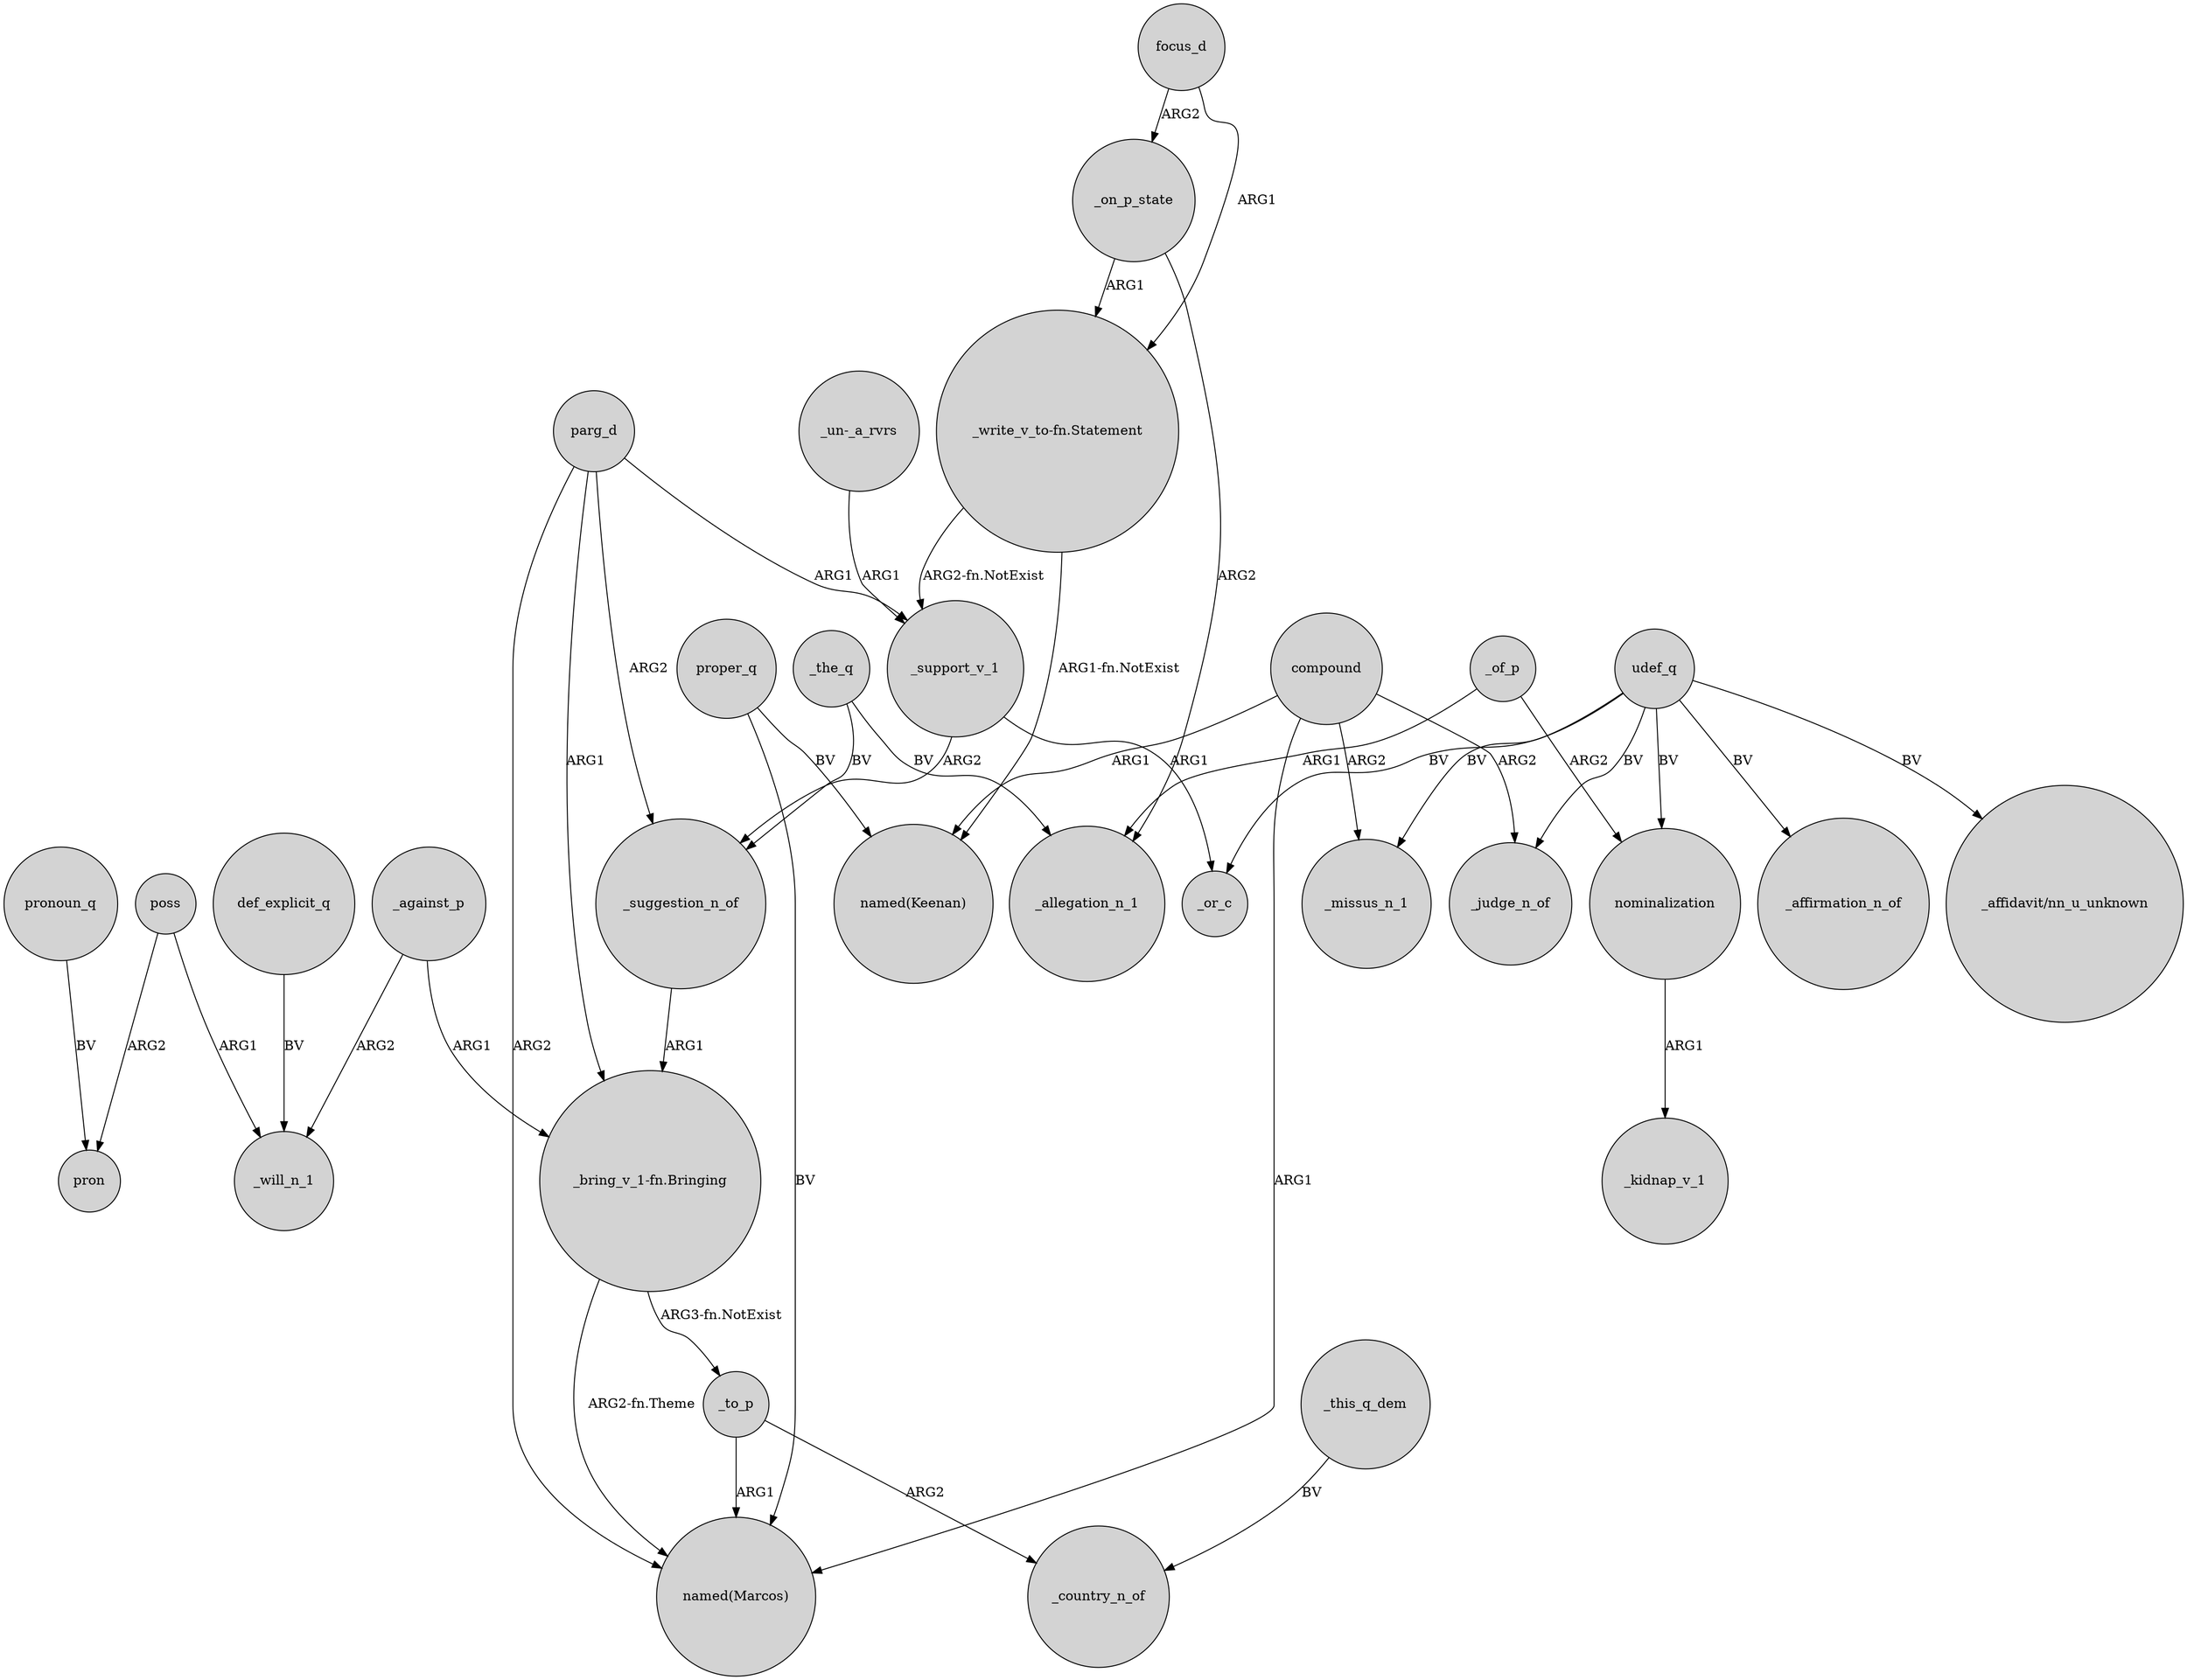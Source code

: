 digraph {
	node [shape=circle style=filled]
	poss -> _will_n_1 [label=ARG1]
	"_write_v_to-fn.Statement" -> _support_v_1 [label="ARG2-fn.NotExist"]
	_of_p -> _allegation_n_1 [label=ARG1]
	_on_p_state -> _allegation_n_1 [label=ARG2]
	_against_p -> "_bring_v_1-fn.Bringing" [label=ARG1]
	poss -> pron [label=ARG2]
	_the_q -> _allegation_n_1 [label=BV]
	_against_p -> _will_n_1 [label=ARG2]
	compound -> "named(Keenan)" [label=ARG1]
	focus_d -> _on_p_state [label=ARG2]
	_to_p -> "named(Marcos)" [label=ARG1]
	compound -> _judge_n_of [label=ARG2]
	"_write_v_to-fn.Statement" -> "named(Keenan)" [label="ARG1-fn.NotExist"]
	parg_d -> _suggestion_n_of [label=ARG2]
	udef_q -> "_affidavit/nn_u_unknown" [label=BV]
	parg_d -> "named(Marcos)" [label=ARG2]
	compound -> _missus_n_1 [label=ARG2]
	_on_p_state -> "_write_v_to-fn.Statement" [label=ARG1]
	parg_d -> _support_v_1 [label=ARG1]
	_this_q_dem -> _country_n_of [label=BV]
	"_un-_a_rvrs" -> _support_v_1 [label=ARG1]
	udef_q -> _missus_n_1 [label=BV]
	udef_q -> _or_c [label=BV]
	udef_q -> _judge_n_of [label=BV]
	compound -> "named(Marcos)" [label=ARG1]
	pronoun_q -> pron [label=BV]
	parg_d -> "_bring_v_1-fn.Bringing" [label=ARG1]
	_support_v_1 -> _or_c [label=ARG1]
	_suggestion_n_of -> "_bring_v_1-fn.Bringing" [label=ARG1]
	nominalization -> _kidnap_v_1 [label=ARG1]
	_the_q -> _suggestion_n_of [label=BV]
	"_bring_v_1-fn.Bringing" -> "named(Marcos)" [label="ARG2-fn.Theme"]
	_of_p -> nominalization [label=ARG2]
	_support_v_1 -> _suggestion_n_of [label=ARG2]
	udef_q -> nominalization [label=BV]
	_to_p -> _country_n_of [label=ARG2]
	"_bring_v_1-fn.Bringing" -> _to_p [label="ARG3-fn.NotExist"]
	def_explicit_q -> _will_n_1 [label=BV]
	focus_d -> "_write_v_to-fn.Statement" [label=ARG1]
	udef_q -> _affirmation_n_of [label=BV]
	proper_q -> "named(Keenan)" [label=BV]
	proper_q -> "named(Marcos)" [label=BV]
}
